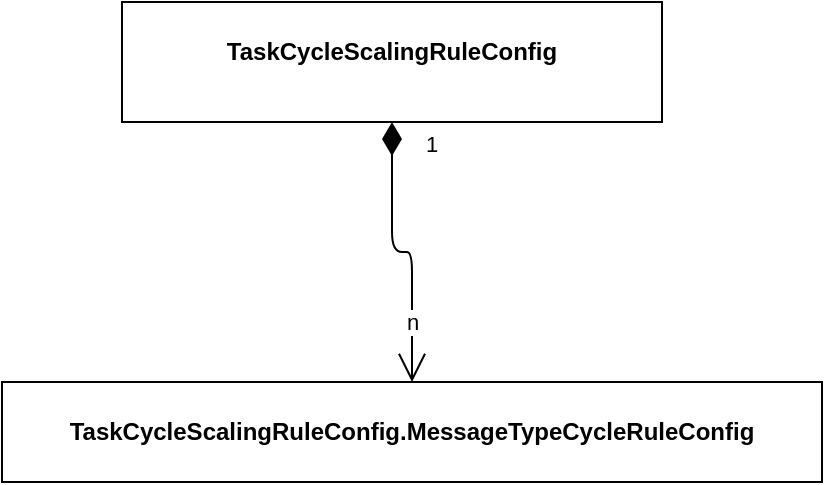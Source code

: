 <mxfile version="14.8.5" type="github">
  <diagram name="Page-1" id="c4acf3e9-155e-7222-9cf6-157b1a14988f">
    <mxGraphModel dx="946" dy="646" grid="1" gridSize="10" guides="1" tooltips="1" connect="1" arrows="1" fold="1" page="1" pageScale="1" pageWidth="850" pageHeight="1100" background="none" math="0" shadow="0">
      <root>
        <mxCell id="0" />
        <mxCell id="1" parent="0" />
        <mxCell id="tguButMhcNonGKpPtIbg-1" value="&lt;p style=&quot;margin: 0px ; margin-top: 4px ; text-align: center&quot;&gt;&lt;br&gt;&lt;b&gt;TaskCycleScalingRuleConfig&lt;/b&gt;&lt;/p&gt;" style="verticalAlign=top;align=left;overflow=fill;fontSize=12;fontFamily=Helvetica;html=1;" vertex="1" parent="1">
          <mxGeometry x="230" y="230" width="270" height="60" as="geometry" />
        </mxCell>
        <mxCell id="tguButMhcNonGKpPtIbg-2" value="&lt;p style=&quot;margin: 0px ; margin-top: 4px ; text-align: center&quot;&gt;&lt;br&gt;&lt;b&gt;TaskCycleScalingRuleConfig.&lt;/b&gt;&lt;b&gt;MessageTypeCycleRuleConfig&lt;/b&gt;&lt;/p&gt;" style="verticalAlign=top;align=left;overflow=fill;fontSize=12;fontFamily=Helvetica;html=1;" vertex="1" parent="1">
          <mxGeometry x="170" y="420" width="410" height="50" as="geometry" />
        </mxCell>
        <mxCell id="tguButMhcNonGKpPtIbg-4" value="1" style="endArrow=open;html=1;endSize=12;startArrow=diamondThin;startSize=14;startFill=1;edgeStyle=orthogonalEdgeStyle;align=left;verticalAlign=bottom;exitX=0.5;exitY=1;exitDx=0;exitDy=0;entryX=0.5;entryY=0;entryDx=0;entryDy=0;" edge="1" parent="1" source="tguButMhcNonGKpPtIbg-1" target="tguButMhcNonGKpPtIbg-2">
          <mxGeometry x="-0.714" y="15" relative="1" as="geometry">
            <mxPoint x="170" y="540" as="sourcePoint" />
            <mxPoint x="330" y="540" as="targetPoint" />
            <mxPoint as="offset" />
          </mxGeometry>
        </mxCell>
        <mxCell id="tguButMhcNonGKpPtIbg-6" value="n" style="edgeLabel;html=1;align=center;verticalAlign=middle;resizable=0;points=[];" vertex="1" connectable="0" parent="tguButMhcNonGKpPtIbg-4">
          <mxGeometry x="0.829" y="-1" relative="1" as="geometry">
            <mxPoint x="1" y="-18" as="offset" />
          </mxGeometry>
        </mxCell>
      </root>
    </mxGraphModel>
  </diagram>
</mxfile>
